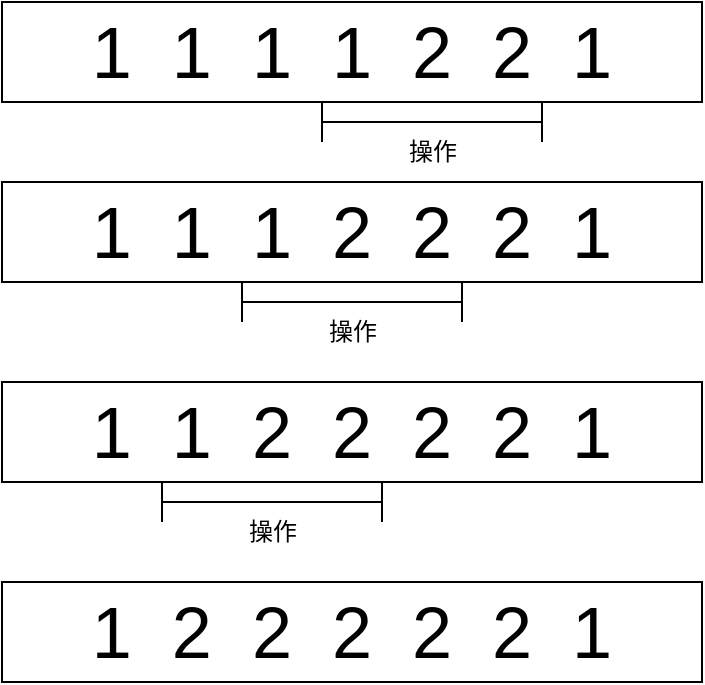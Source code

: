 <mxfile version="23.0.2" type="github">
  <diagram name="第 1 页" id="Nam8FnQmq0RQWlmBj1w9">
    <mxGraphModel dx="995" dy="638" grid="1" gridSize="10" guides="1" tooltips="1" connect="1" arrows="1" fold="1" page="1" pageScale="1" pageWidth="827" pageHeight="1169" math="0" shadow="0">
      <root>
        <mxCell id="0" />
        <mxCell id="1" parent="0" />
        <mxCell id="mypAHgAsRbytXFxFdDSr-1" value="&lt;font style=&quot;font-size: 36px;&quot;&gt;1&amp;nbsp; 1&amp;nbsp; 1&amp;nbsp; 1&amp;nbsp; 2&amp;nbsp; 2&amp;nbsp; 1&lt;/font&gt;" style="rounded=0;whiteSpace=wrap;html=1;" vertex="1" parent="1">
          <mxGeometry x="220" y="120" width="350" height="50" as="geometry" />
        </mxCell>
        <mxCell id="mypAHgAsRbytXFxFdDSr-2" value="" style="shape=crossbar;whiteSpace=wrap;html=1;rounded=1;" vertex="1" parent="1">
          <mxGeometry x="380" y="170" width="110" height="20" as="geometry" />
        </mxCell>
        <mxCell id="mypAHgAsRbytXFxFdDSr-3" value="操作" style="text;html=1;align=center;verticalAlign=middle;resizable=0;points=[];autosize=1;strokeColor=none;fillColor=none;" vertex="1" parent="1">
          <mxGeometry x="410" y="180" width="50" height="30" as="geometry" />
        </mxCell>
        <mxCell id="mypAHgAsRbytXFxFdDSr-5" value="&lt;font style=&quot;font-size: 36px;&quot;&gt;1&amp;nbsp; 1&amp;nbsp; 1&amp;nbsp; 2&amp;nbsp; 2&amp;nbsp; 2&amp;nbsp; 1&lt;/font&gt;" style="rounded=0;whiteSpace=wrap;html=1;" vertex="1" parent="1">
          <mxGeometry x="220" y="210" width="350" height="50" as="geometry" />
        </mxCell>
        <mxCell id="mypAHgAsRbytXFxFdDSr-6" value="" style="shape=crossbar;whiteSpace=wrap;html=1;rounded=1;" vertex="1" parent="1">
          <mxGeometry x="340" y="260" width="110" height="20" as="geometry" />
        </mxCell>
        <mxCell id="mypAHgAsRbytXFxFdDSr-7" value="操作" style="text;html=1;align=center;verticalAlign=middle;resizable=0;points=[];autosize=1;strokeColor=none;fillColor=none;" vertex="1" parent="1">
          <mxGeometry x="370" y="270" width="50" height="30" as="geometry" />
        </mxCell>
        <mxCell id="mypAHgAsRbytXFxFdDSr-8" value="&lt;font style=&quot;font-size: 36px;&quot;&gt;1&amp;nbsp; 1&amp;nbsp; 2&amp;nbsp; 2&amp;nbsp; 2&amp;nbsp; 2&amp;nbsp; 1&lt;/font&gt;" style="rounded=0;whiteSpace=wrap;html=1;" vertex="1" parent="1">
          <mxGeometry x="220" y="310" width="350" height="50" as="geometry" />
        </mxCell>
        <mxCell id="mypAHgAsRbytXFxFdDSr-10" value="" style="shape=crossbar;whiteSpace=wrap;html=1;rounded=1;" vertex="1" parent="1">
          <mxGeometry x="300" y="360" width="110" height="20" as="geometry" />
        </mxCell>
        <mxCell id="mypAHgAsRbytXFxFdDSr-11" value="操作" style="text;html=1;align=center;verticalAlign=middle;resizable=0;points=[];autosize=1;strokeColor=none;fillColor=none;" vertex="1" parent="1">
          <mxGeometry x="330" y="370" width="50" height="30" as="geometry" />
        </mxCell>
        <mxCell id="mypAHgAsRbytXFxFdDSr-12" value="&lt;font style=&quot;font-size: 36px;&quot;&gt;1&amp;nbsp; 2&amp;nbsp; 2&amp;nbsp; 2&amp;nbsp; 2&amp;nbsp; 2&amp;nbsp; 1&lt;/font&gt;" style="rounded=0;whiteSpace=wrap;html=1;" vertex="1" parent="1">
          <mxGeometry x="220" y="410" width="350" height="50" as="geometry" />
        </mxCell>
      </root>
    </mxGraphModel>
  </diagram>
</mxfile>
